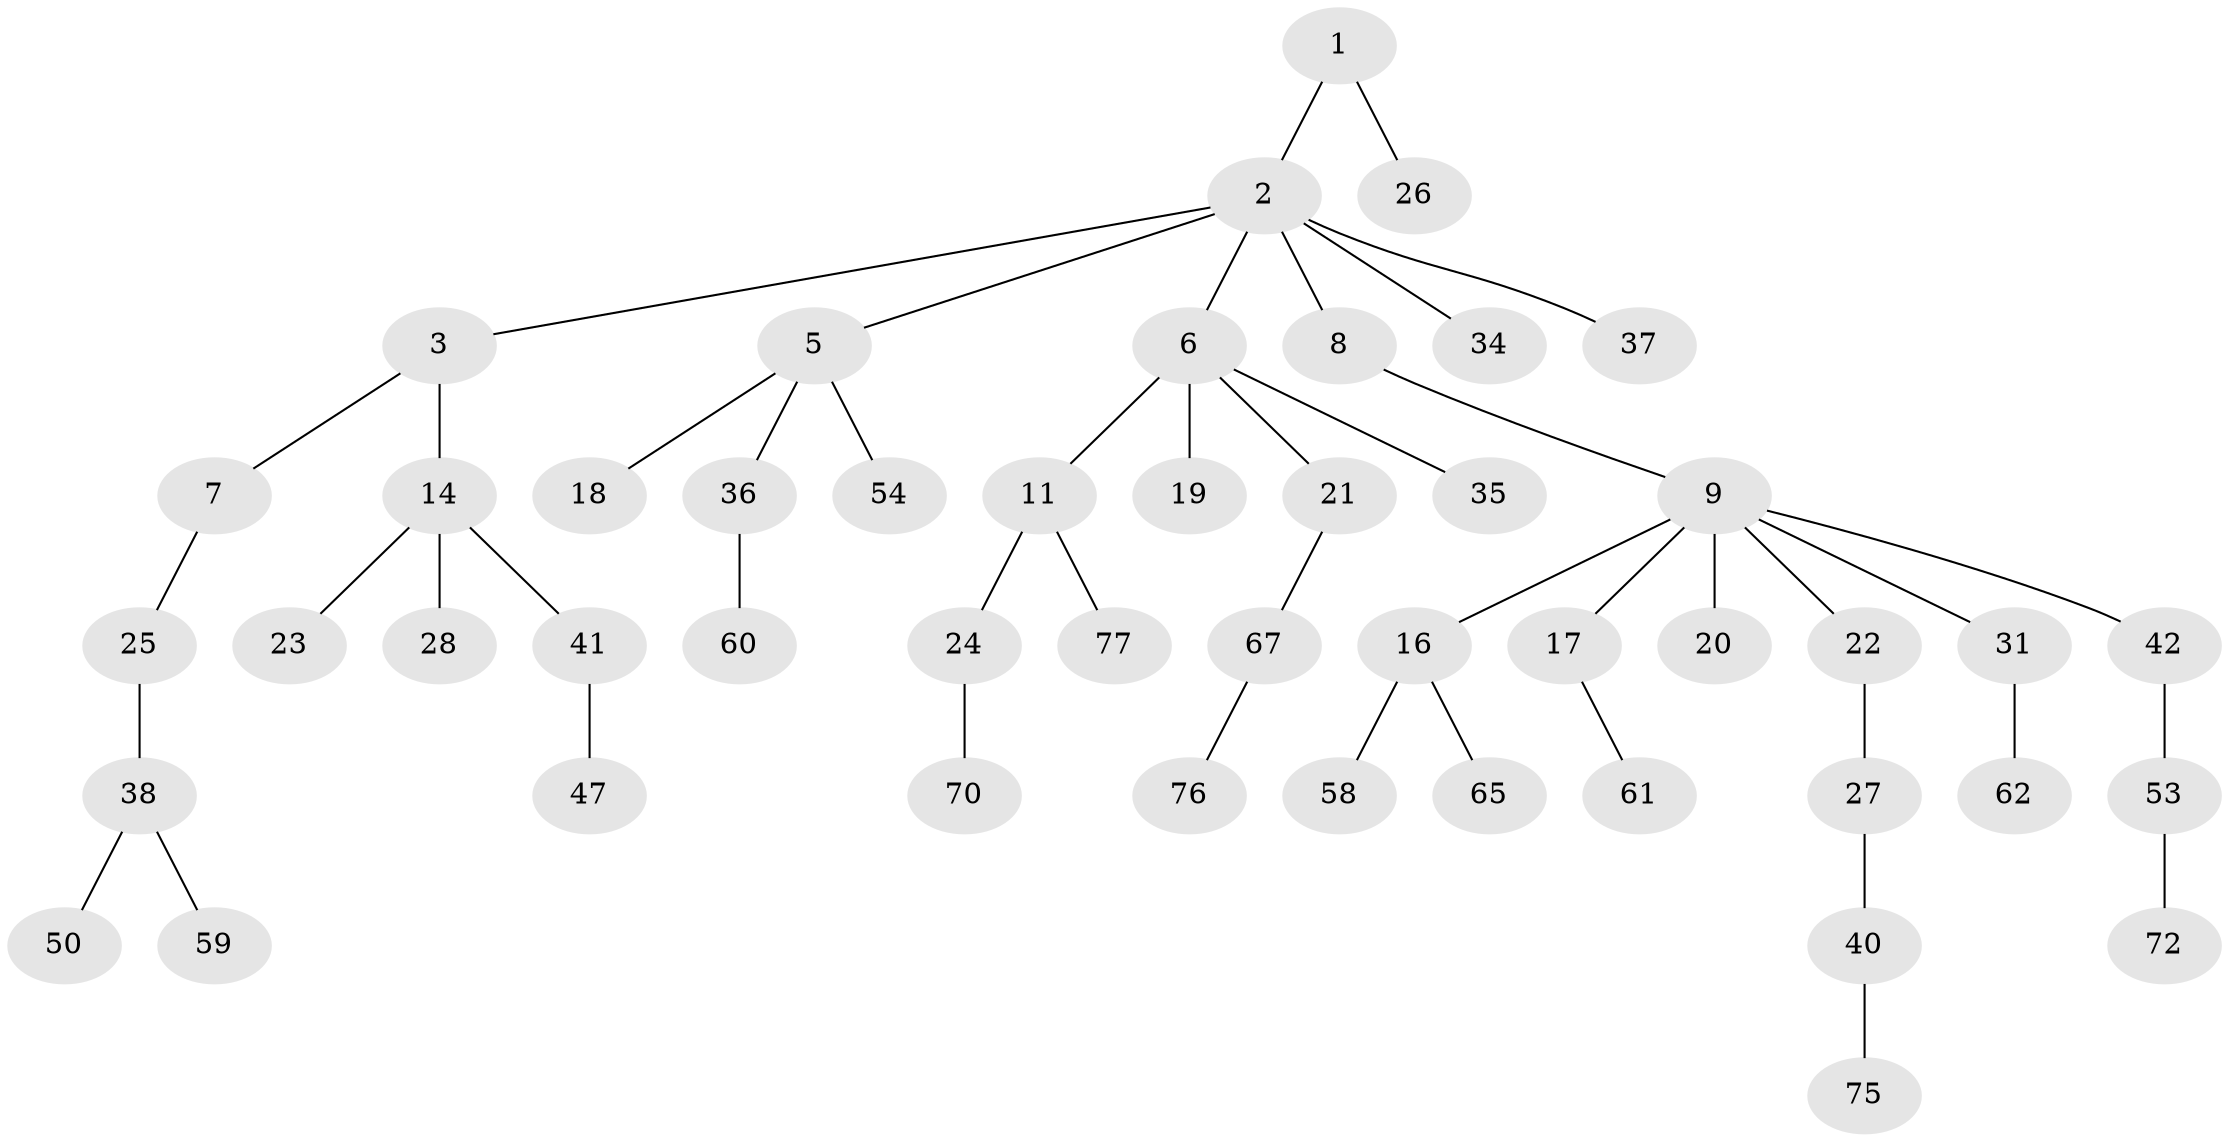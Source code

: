 // Generated by graph-tools (version 1.1) at 2025/24/03/03/25 07:24:05]
// undirected, 48 vertices, 47 edges
graph export_dot {
graph [start="1"]
  node [color=gray90,style=filled];
  1 [super="+12"];
  2 [super="+4"];
  3 [super="+52"];
  5 [super="+39"];
  6 [super="+13"];
  7 [super="+15"];
  8;
  9 [super="+10"];
  11 [super="+66"];
  14 [super="+74"];
  16 [super="+56"];
  17 [super="+43"];
  18 [super="+30"];
  19;
  20;
  21 [super="+44"];
  22;
  23;
  24 [super="+29"];
  25;
  26 [super="+57"];
  27 [super="+32"];
  28 [super="+49"];
  31 [super="+33"];
  34 [super="+46"];
  35;
  36 [super="+68"];
  37 [super="+63"];
  38 [super="+71"];
  40 [super="+45"];
  41 [super="+55"];
  42 [super="+48"];
  47 [super="+73"];
  50 [super="+51"];
  53 [super="+64"];
  54;
  58;
  59;
  60;
  61;
  62;
  65;
  67 [super="+69"];
  70;
  72;
  75;
  76;
  77;
  1 -- 2;
  1 -- 26;
  2 -- 3;
  2 -- 34;
  2 -- 37;
  2 -- 8;
  2 -- 5;
  2 -- 6;
  3 -- 7;
  3 -- 14;
  5 -- 18;
  5 -- 36;
  5 -- 54;
  6 -- 11;
  6 -- 19;
  6 -- 21;
  6 -- 35;
  7 -- 25;
  8 -- 9;
  9 -- 22;
  9 -- 16;
  9 -- 17;
  9 -- 20;
  9 -- 42;
  9 -- 31;
  11 -- 24;
  11 -- 77;
  14 -- 23;
  14 -- 28;
  14 -- 41;
  16 -- 65;
  16 -- 58;
  17 -- 61;
  21 -- 67;
  22 -- 27;
  24 -- 70;
  25 -- 38;
  27 -- 40;
  31 -- 62;
  36 -- 60;
  38 -- 50;
  38 -- 59;
  40 -- 75;
  41 -- 47;
  42 -- 53;
  53 -- 72;
  67 -- 76;
}
